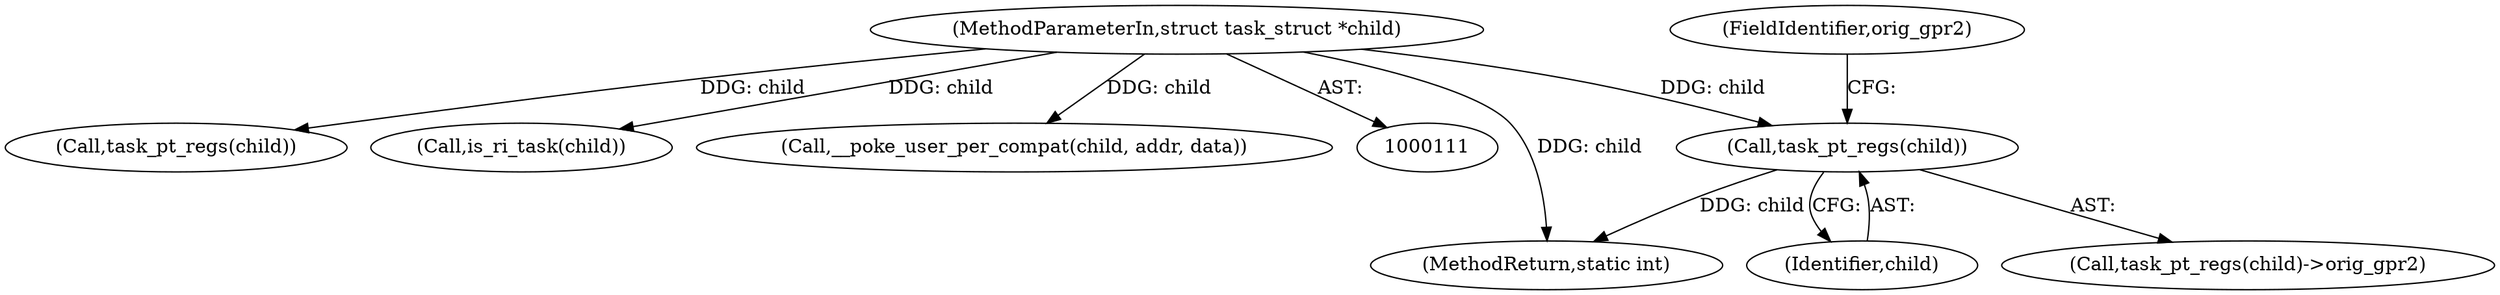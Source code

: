 digraph "0_linux_dab6cf55f81a6e16b8147aed9a843e1691dcd318_0@pointer" {
"1000333" [label="(Call,task_pt_regs(child))"];
"1000112" [label="(MethodParameterIn,struct task_struct *child)"];
"1000142" [label="(Call,task_pt_regs(child))"];
"1000445" [label="(MethodReturn,static int)"];
"1000112" [label="(MethodParameterIn,struct task_struct *child)"];
"1000165" [label="(Call,is_ri_task(child))"];
"1000335" [label="(FieldIdentifier,orig_gpr2)"];
"1000439" [label="(Call,__poke_user_per_compat(child, addr, data))"];
"1000332" [label="(Call,task_pt_regs(child)->orig_gpr2)"];
"1000334" [label="(Identifier,child)"];
"1000333" [label="(Call,task_pt_regs(child))"];
"1000333" -> "1000332"  [label="AST: "];
"1000333" -> "1000334"  [label="CFG: "];
"1000334" -> "1000333"  [label="AST: "];
"1000335" -> "1000333"  [label="CFG: "];
"1000333" -> "1000445"  [label="DDG: child"];
"1000112" -> "1000333"  [label="DDG: child"];
"1000112" -> "1000111"  [label="AST: "];
"1000112" -> "1000445"  [label="DDG: child"];
"1000112" -> "1000142"  [label="DDG: child"];
"1000112" -> "1000165"  [label="DDG: child"];
"1000112" -> "1000439"  [label="DDG: child"];
}
